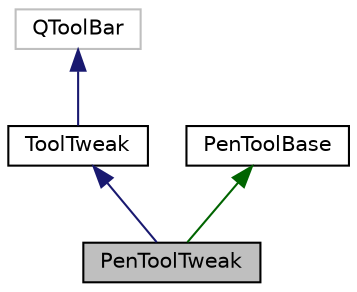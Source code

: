digraph "PenToolTweak"
{
  edge [fontname="Helvetica",fontsize="10",labelfontname="Helvetica",labelfontsize="10"];
  node [fontname="Helvetica",fontsize="10",shape=record];
  Node1 [label="PenToolTweak",height=0.2,width=0.4,color="black", fillcolor="grey75", style="filled" fontcolor="black"];
  Node2 -> Node1 [dir="back",color="midnightblue",fontsize="10",style="solid"];
  Node2 [label="ToolTweak",height=0.2,width=0.4,color="black", fillcolor="white", style="filled",URL="$class_tool_tweak.html"];
  Node3 -> Node2 [dir="back",color="midnightblue",fontsize="10",style="solid"];
  Node3 [label="QToolBar",height=0.2,width=0.4,color="grey75", fillcolor="white", style="filled"];
  Node4 -> Node1 [dir="back",color="darkgreen",fontsize="10",style="solid"];
  Node4 [label="PenToolBase",height=0.2,width=0.4,color="black", fillcolor="white", style="filled",URL="$class_pen_tool_base.html"];
}
